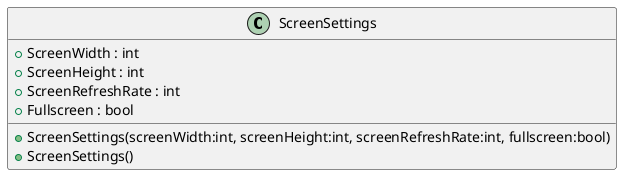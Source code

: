 @startuml
class ScreenSettings {
    + ScreenSettings(screenWidth:int, screenHeight:int, screenRefreshRate:int, fullscreen:bool)
    + ScreenSettings()
    + ScreenWidth : int
    + ScreenHeight : int
    + ScreenRefreshRate : int
    + Fullscreen : bool
}
@enduml
